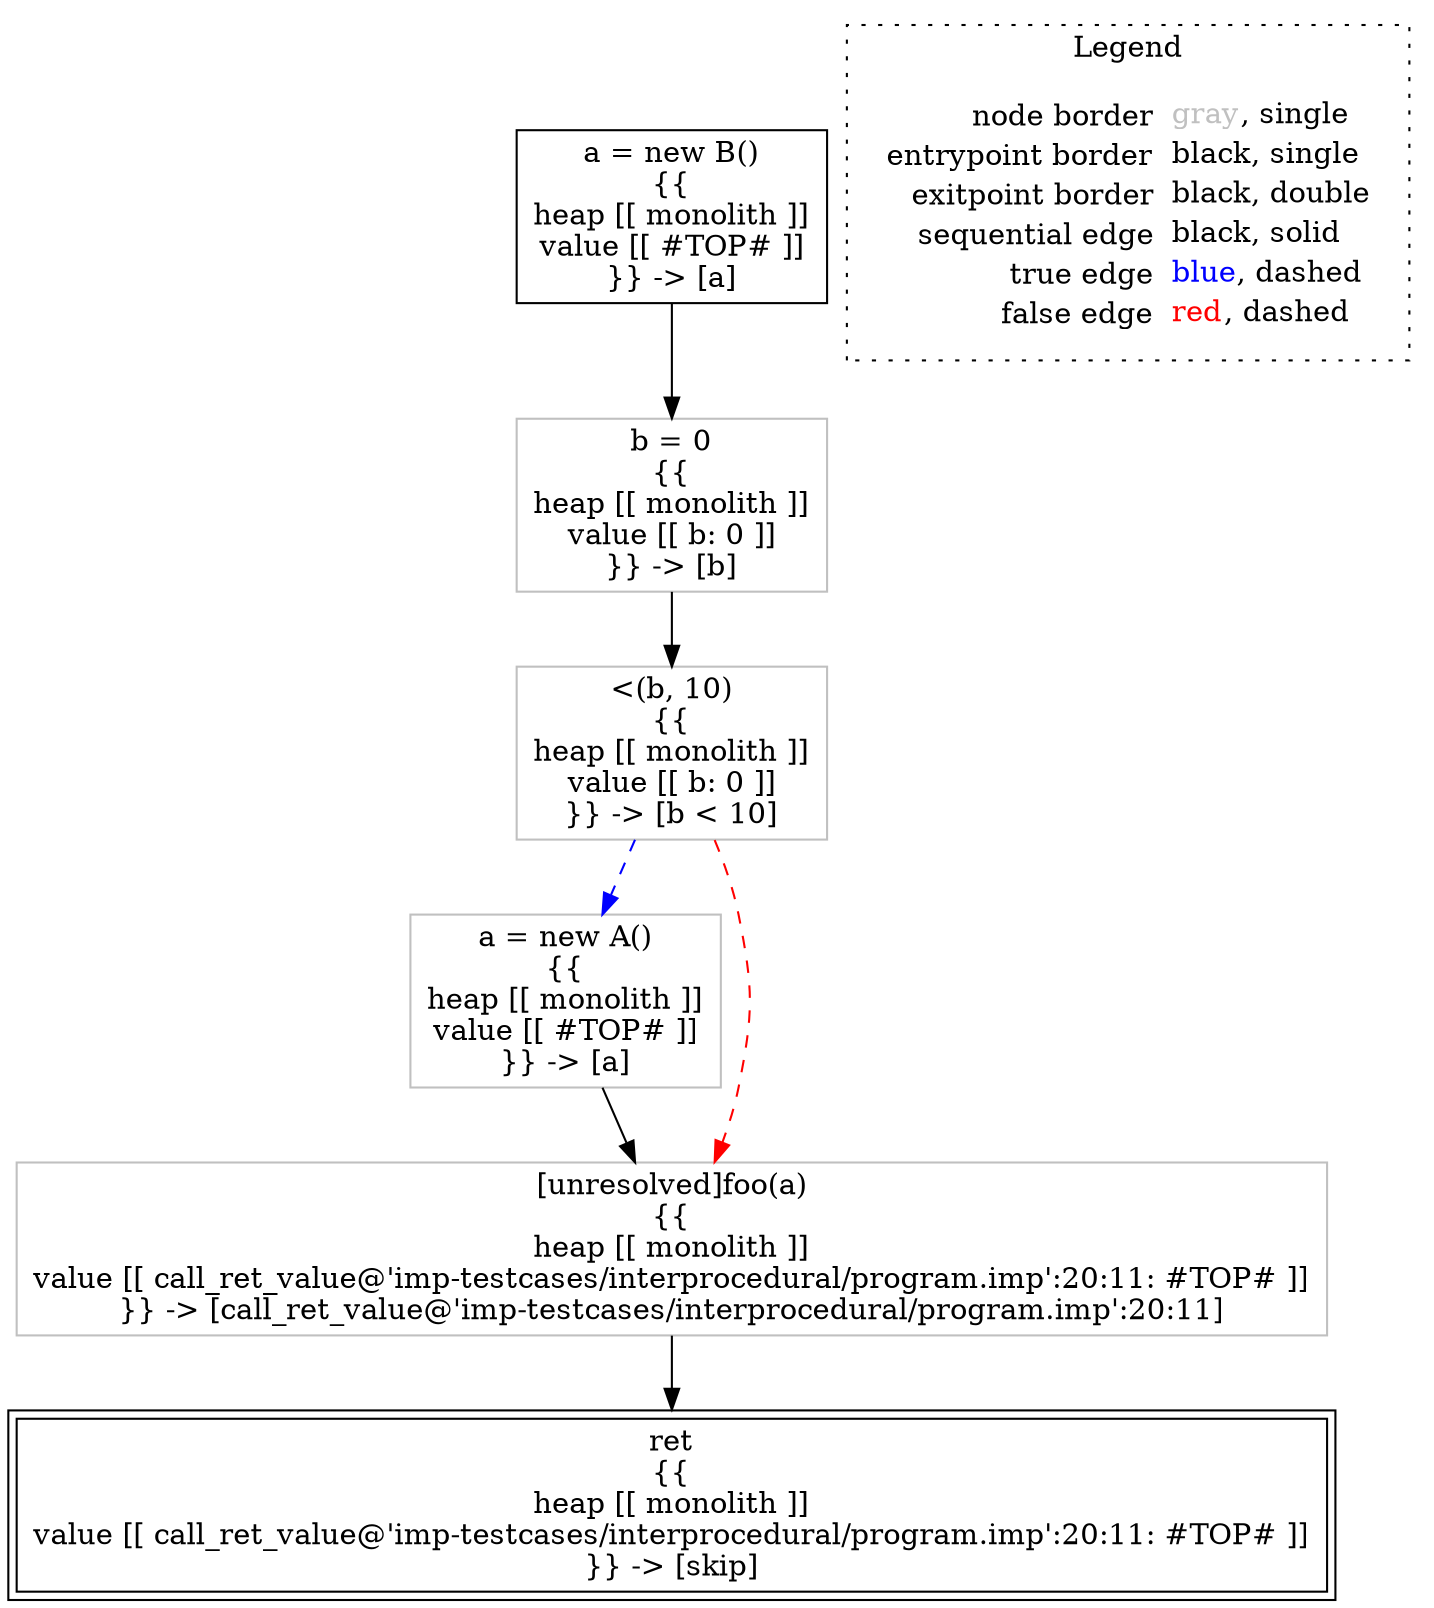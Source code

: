 digraph {
	"node0" [shape="rect",color="black",label=<a = new B()<BR/>{{<BR/>heap [[ monolith ]]<BR/>value [[ #TOP# ]]<BR/>}} -&gt; [a]>];
	"node1" [shape="rect",color="gray",label=<&lt;(b, 10)<BR/>{{<BR/>heap [[ monolith ]]<BR/>value [[ b: 0 ]]<BR/>}} -&gt; [b &lt; 10]>];
	"node2" [shape="rect",color="gray",label=<b = 0<BR/>{{<BR/>heap [[ monolith ]]<BR/>value [[ b: 0 ]]<BR/>}} -&gt; [b]>];
	"node3" [shape="rect",color="gray",label=<a = new A()<BR/>{{<BR/>heap [[ monolith ]]<BR/>value [[ #TOP# ]]<BR/>}} -&gt; [a]>];
	"node4" [shape="rect",color="black",peripheries="2",label=<ret<BR/>{{<BR/>heap [[ monolith ]]<BR/>value [[ call_ret_value@'imp-testcases/interprocedural/program.imp':20:11: #TOP# ]]<BR/>}} -&gt; [skip]>];
	"node5" [shape="rect",color="gray",label=<[unresolved]foo(a)<BR/>{{<BR/>heap [[ monolith ]]<BR/>value [[ call_ret_value@'imp-testcases/interprocedural/program.imp':20:11: #TOP# ]]<BR/>}} -&gt; [call_ret_value@'imp-testcases/interprocedural/program.imp':20:11]>];
	"node1" -> "node3" [color="blue",style="dashed"];
	"node1" -> "node5" [color="red",style="dashed"];
	"node2" -> "node1" [color="black"];
	"node3" -> "node5" [color="black"];
	"node5" -> "node4" [color="black"];
	"node0" -> "node2" [color="black"];
subgraph cluster_legend {
	label="Legend";
	style=dotted;
	node [shape=plaintext];
	"legend" [label=<<table border="0" cellpadding="2" cellspacing="0" cellborder="0"><tr><td align="right">node border&nbsp;</td><td align="left"><font color="gray">gray</font>, single</td></tr><tr><td align="right">entrypoint border&nbsp;</td><td align="left"><font color="black">black</font>, single</td></tr><tr><td align="right">exitpoint border&nbsp;</td><td align="left"><font color="black">black</font>, double</td></tr><tr><td align="right">sequential edge&nbsp;</td><td align="left"><font color="black">black</font>, solid</td></tr><tr><td align="right">true edge&nbsp;</td><td align="left"><font color="blue">blue</font>, dashed</td></tr><tr><td align="right">false edge&nbsp;</td><td align="left"><font color="red">red</font>, dashed</td></tr></table>>];
}

}
